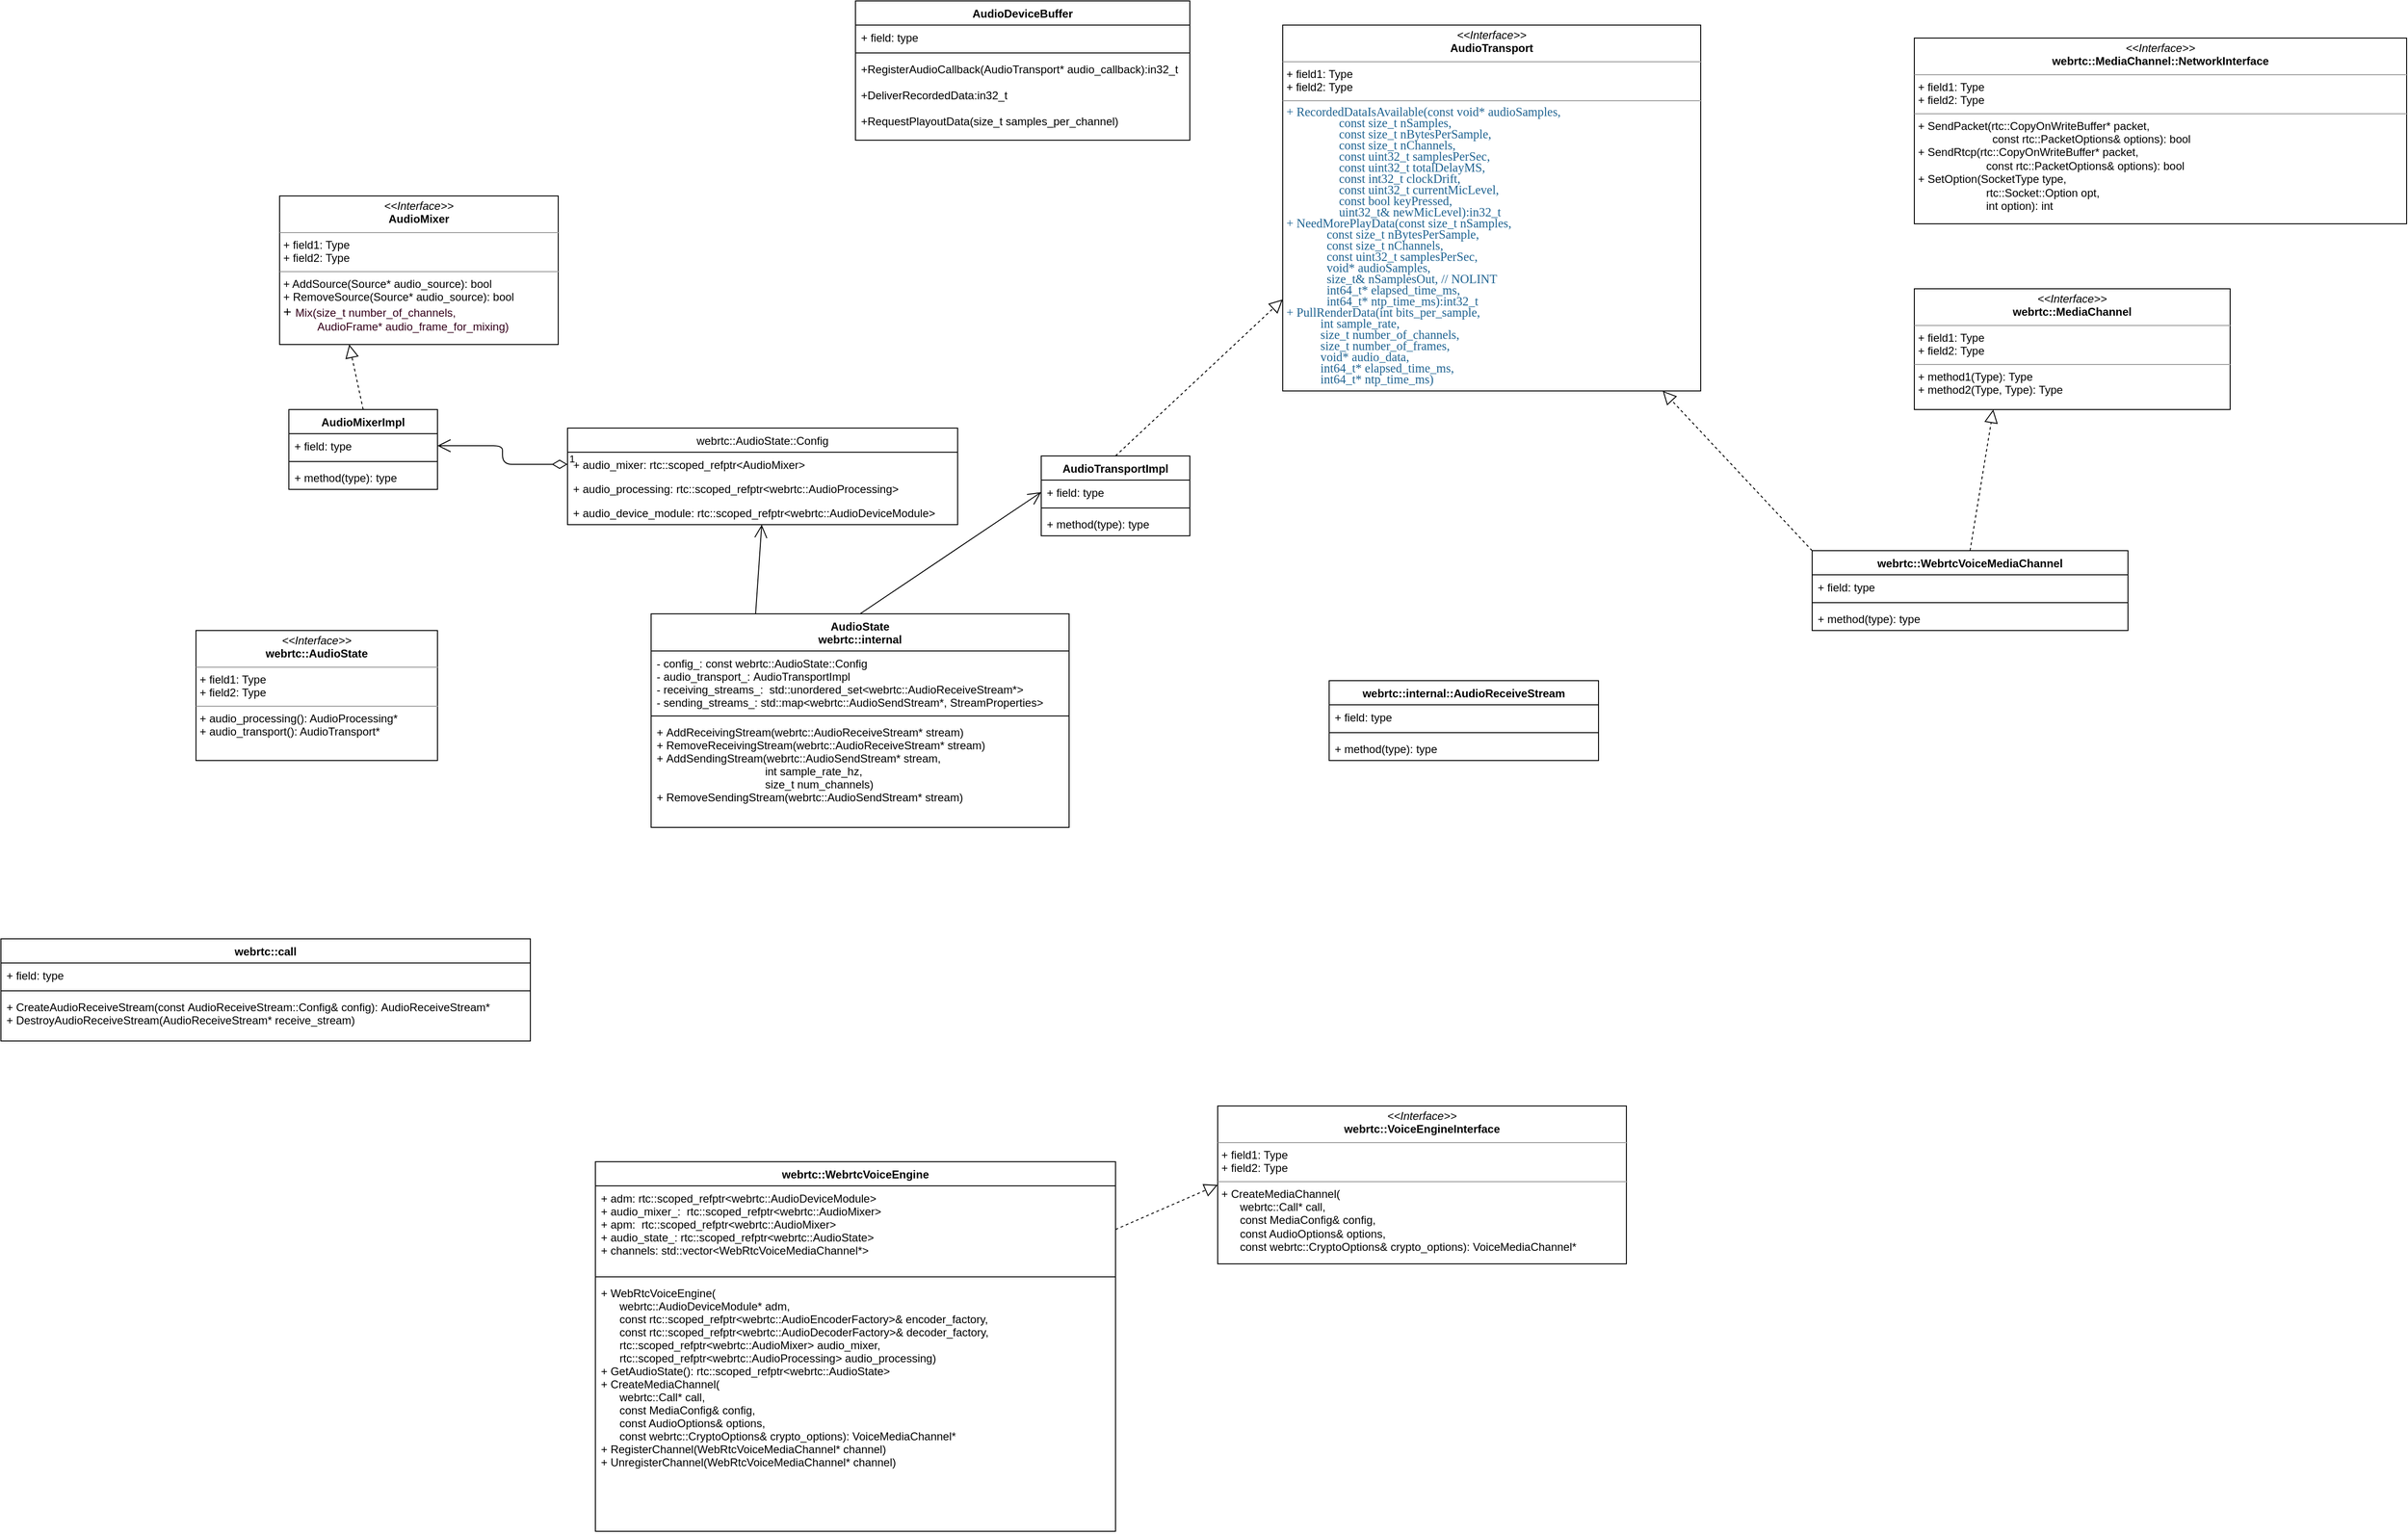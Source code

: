 <mxfile version="14.1.8" type="github">
  <diagram name="Page-1" id="929967ad-93f9-6ef4-fab6-5d389245f69c">
    <mxGraphModel dx="3426.5" dy="908" grid="1" gridSize="10" guides="1" tooltips="1" connect="1" arrows="1" fold="1" page="1" pageScale="1.5" pageWidth="1169" pageHeight="826" background="none" math="0" shadow="0">
      <root>
        <mxCell id="0" style=";html=1;" />
        <mxCell id="1" style=";html=1;" parent="0" />
        <mxCell id="MMuOSZYrTr1FR1vlzLBQ-1" value="AudioDeviceBuffer" style="swimlane;fontStyle=1;align=center;verticalAlign=top;childLayout=stackLayout;horizontal=1;startSize=26;horizontalStack=0;resizeParent=1;resizeParentMax=0;resizeLast=0;collapsible=1;marginBottom=0;" parent="1" vertex="1">
          <mxGeometry x="10" y="70" width="360" height="150" as="geometry" />
        </mxCell>
        <mxCell id="MMuOSZYrTr1FR1vlzLBQ-2" value="+ field: type" style="text;strokeColor=none;fillColor=none;align=left;verticalAlign=top;spacingLeft=4;spacingRight=4;overflow=hidden;rotatable=0;points=[[0,0.5],[1,0.5]];portConstraint=eastwest;" parent="MMuOSZYrTr1FR1vlzLBQ-1" vertex="1">
          <mxGeometry y="26" width="360" height="26" as="geometry" />
        </mxCell>
        <mxCell id="MMuOSZYrTr1FR1vlzLBQ-3" value="" style="line;strokeWidth=1;fillColor=none;align=left;verticalAlign=middle;spacingTop=-1;spacingLeft=3;spacingRight=3;rotatable=0;labelPosition=right;points=[];portConstraint=eastwest;" parent="MMuOSZYrTr1FR1vlzLBQ-1" vertex="1">
          <mxGeometry y="52" width="360" height="8" as="geometry" />
        </mxCell>
        <mxCell id="MMuOSZYrTr1FR1vlzLBQ-4" value="+RegisterAudioCallback(AudioTransport* audio_callback):in32_t&#xa;&#xa;+DeliverRecordedData:in32_t&#xa;&#xa;+RequestPlayoutData(size_t samples_per_channel)" style="text;strokeColor=none;fillColor=none;align=left;verticalAlign=top;spacingLeft=4;spacingRight=4;overflow=hidden;rotatable=0;points=[[0,0.5],[1,0.5]];portConstraint=eastwest;" parent="MMuOSZYrTr1FR1vlzLBQ-1" vertex="1">
          <mxGeometry y="60" width="360" height="90" as="geometry" />
        </mxCell>
        <mxCell id="MMuOSZYrTr1FR1vlzLBQ-5" value="&lt;p style=&quot;margin: 0px ; margin-top: 4px ; text-align: center&quot;&gt;&lt;i&gt;&amp;lt;&amp;lt;Interface&amp;gt;&amp;gt;&lt;/i&gt;&lt;br&gt;&lt;b&gt;AudioTransport&lt;/b&gt;&lt;/p&gt;&lt;hr size=&quot;1&quot;&gt;&lt;p style=&quot;margin: 0px ; margin-left: 4px&quot;&gt;+ field1: Type&lt;br&gt;+ field2: Type&lt;/p&gt;&lt;hr size=&quot;1&quot;&gt;&lt;p style=&quot;margin: 0px 4px ; line-height: 100%&quot;&gt;&lt;span style=&quot;font-family: &amp;#34;宋体&amp;#34; ; font-size: 10pt ; color: #1f6391&quot;&gt;+ RecordedDataIsAvailable(const void* audioSamples,&lt;/span&gt;&lt;/p&gt;&lt;p style=&quot;margin: 0px 4px ; line-height: 100%&quot;&gt;&lt;span style=&quot;font-family: &amp;#34;宋体&amp;#34; ; font-size: 10pt ; color: #1f6391&quot;&gt;&amp;nbsp; &amp;nbsp; &amp;nbsp; &amp;nbsp; &amp;nbsp; &amp;nbsp; &amp;nbsp; &amp;nbsp; &amp;nbsp;const size_t nSamples,&lt;/span&gt;&lt;/p&gt;&lt;p style=&quot;margin: 0px 4px ; line-height: 100%&quot;&gt;&lt;span style=&quot;font-family: &amp;#34;宋体&amp;#34; ; font-size: 10pt ; color: #1f6391&quot;&gt;&amp;nbsp; &amp;nbsp; &amp;nbsp; &amp;nbsp; &amp;nbsp; &amp;nbsp; &amp;nbsp; &amp;nbsp; &amp;nbsp;const size_t nBytesPerSample,&lt;/span&gt;&lt;/p&gt;&lt;p style=&quot;margin: 0px 4px ; line-height: 100%&quot;&gt;&lt;span style=&quot;font-family: &amp;#34;宋体&amp;#34; ; font-size: 10pt ; color: #1f6391&quot;&gt;&amp;nbsp; &amp;nbsp; &amp;nbsp; &amp;nbsp; &amp;nbsp; &amp;nbsp; &amp;nbsp; &amp;nbsp; &amp;nbsp;const size_t nChannels,&lt;/span&gt;&lt;/p&gt;&lt;p style=&quot;margin: 0px 4px ; line-height: 100%&quot;&gt;&lt;span style=&quot;font-family: &amp;#34;宋体&amp;#34; ; font-size: 10pt ; color: #1f6391&quot;&gt;&amp;nbsp; &amp;nbsp; &amp;nbsp; &amp;nbsp; &amp;nbsp; &amp;nbsp; &amp;nbsp; &amp;nbsp; &amp;nbsp;const uint32_t samplesPerSec,&lt;/span&gt;&lt;/p&gt;&lt;p style=&quot;margin: 0px 4px ; line-height: 100%&quot;&gt;&lt;span style=&quot;font-family: &amp;#34;宋体&amp;#34; ; font-size: 10pt ; color: #1f6391&quot;&gt;&amp;nbsp; &amp;nbsp; &amp;nbsp; &amp;nbsp; &amp;nbsp; &amp;nbsp; &amp;nbsp; &amp;nbsp; &amp;nbsp;const uint32_t totalDelayMS,&lt;/span&gt;&lt;/p&gt;&lt;p style=&quot;margin: 0px 4px ; line-height: 100%&quot;&gt;&lt;span style=&quot;font-family: &amp;#34;宋体&amp;#34; ; font-size: 10pt ; color: #1f6391&quot;&gt;&amp;nbsp; &amp;nbsp; &amp;nbsp; &amp;nbsp; &amp;nbsp; &amp;nbsp; &amp;nbsp; &amp;nbsp; &amp;nbsp;const int32_t clockDrift,&lt;/span&gt;&lt;/p&gt;&lt;p style=&quot;margin: 0px 4px ; line-height: 100%&quot;&gt;&lt;span style=&quot;font-family: &amp;#34;宋体&amp;#34; ; font-size: 10pt ; color: #1f6391&quot;&gt;&amp;nbsp; &amp;nbsp; &amp;nbsp; &amp;nbsp; &amp;nbsp; &amp;nbsp; &amp;nbsp; &amp;nbsp; &amp;nbsp;const uint32_t currentMicLevel,&lt;/span&gt;&lt;/p&gt;&lt;p style=&quot;margin: 0px 4px ; line-height: 100%&quot;&gt;&lt;span style=&quot;font-family: &amp;#34;宋体&amp;#34; ; font-size: 10pt ; color: #1f6391&quot;&gt;&amp;nbsp; &amp;nbsp; &amp;nbsp; &amp;nbsp; &amp;nbsp; &amp;nbsp; &amp;nbsp; &amp;nbsp; &amp;nbsp;const bool keyPressed,&lt;/span&gt;&lt;/p&gt;&lt;p style=&quot;margin: 0px 4px ; line-height: 100%&quot;&gt;&lt;span style=&quot;font-family: &amp;#34;宋体&amp;#34; ; font-size: 10pt ; color: #1f6391&quot;&gt;&amp;nbsp; &amp;nbsp; &amp;nbsp; &amp;nbsp; &amp;nbsp; &amp;nbsp; &amp;nbsp; &amp;nbsp; &amp;nbsp;uint32_t&amp;amp; newMicLevel):in32_t&lt;/span&gt;&lt;/p&gt;&lt;p style=&quot;margin: 0px 4px ; line-height: 100%&quot;&gt;&lt;span style=&quot;font-family: &amp;#34;宋体&amp;#34; ; font-size: 10pt ; color: #1f6391&quot;&gt;+ NeedMorePlayData(const size_t nSamples,&lt;/span&gt;&lt;/p&gt;&lt;p style=&quot;margin: 0px 4px ; line-height: 100%&quot;&gt;&lt;span style=&quot;font-family: &amp;#34;宋体&amp;#34; ; font-size: 10pt ; color: #1f6391&quot;&gt;&amp;nbsp; &amp;nbsp; &amp;nbsp; &amp;nbsp; &amp;nbsp; &amp;nbsp; &amp;nbsp;const size_t nBytesPerSample,&lt;/span&gt;&lt;/p&gt;&lt;p style=&quot;margin: 0px 4px ; line-height: 100%&quot;&gt;&lt;span style=&quot;font-family: &amp;#34;宋体&amp;#34; ; font-size: 10pt ; color: #1f6391&quot;&gt;&amp;nbsp; &amp;nbsp; &amp;nbsp; &amp;nbsp; &amp;nbsp; &amp;nbsp; &amp;nbsp;const size_t nChannels,&lt;/span&gt;&lt;/p&gt;&lt;p style=&quot;margin: 0px 4px ; line-height: 100%&quot;&gt;&lt;span style=&quot;font-family: &amp;#34;宋体&amp;#34; ; font-size: 10pt ; color: #1f6391&quot;&gt;&amp;nbsp; &amp;nbsp; &amp;nbsp; &amp;nbsp; &amp;nbsp; &amp;nbsp; &amp;nbsp;const uint32_t samplesPerSec,&lt;/span&gt;&lt;/p&gt;&lt;p style=&quot;margin: 0px 4px ; line-height: 100%&quot;&gt;&lt;span style=&quot;font-family: &amp;#34;宋体&amp;#34; ; font-size: 10pt ; color: #1f6391&quot;&gt;&amp;nbsp; &amp;nbsp; &amp;nbsp; &amp;nbsp; &amp;nbsp; &amp;nbsp; &amp;nbsp;void* audioSamples,&lt;/span&gt;&lt;/p&gt;&lt;p style=&quot;margin: 0px 4px ; line-height: 100%&quot;&gt;&lt;span style=&quot;font-family: &amp;#34;宋体&amp;#34; ; font-size: 10pt ; color: #1f6391&quot;&gt;&amp;nbsp; &amp;nbsp; &amp;nbsp; &amp;nbsp; &amp;nbsp; &amp;nbsp; &amp;nbsp;size_t&amp;amp; nSamplesOut,  // NOLINT&lt;/span&gt;&lt;/p&gt;&lt;p style=&quot;margin: 0px 4px ; line-height: 100%&quot;&gt;&lt;span style=&quot;font-family: &amp;#34;宋体&amp;#34; ; font-size: 10pt ; color: #1f6391&quot;&gt;&amp;nbsp; &amp;nbsp; &amp;nbsp; &amp;nbsp; &amp;nbsp; &amp;nbsp; &amp;nbsp;int64_t* elapsed_time_ms,&lt;/span&gt;&lt;/p&gt;&lt;p style=&quot;margin: 0px 4px ; line-height: 100%&quot;&gt;&lt;span style=&quot;font-family: &amp;#34;宋体&amp;#34; ; font-size: 10pt ; color: #1f6391&quot;&gt;&amp;nbsp; &amp;nbsp; &amp;nbsp; &amp;nbsp; &amp;nbsp; &amp;nbsp; &amp;nbsp;int64_t* ntp_time_ms):int32_t&lt;/span&gt;&lt;/p&gt;&lt;p style=&quot;margin: 0px 4px ; line-height: 100%&quot;&gt;&lt;span style=&quot;font-family: &amp;#34;宋体&amp;#34; ; font-size: 10pt ; color: #1f6391&quot;&gt;+ PullRenderData(int bits_per_sample,&lt;/span&gt;&lt;/p&gt;&lt;p style=&quot;margin: 0px 4px ; line-height: 100%&quot;&gt;&lt;span style=&quot;font-family: &amp;#34;宋体&amp;#34; ; font-size: 10pt ; color: #1f6391&quot;&gt;&amp;nbsp; &amp;nbsp; &amp;nbsp; &amp;nbsp; &amp;nbsp; &amp;nbsp;int sample_rate,&lt;/span&gt;&lt;/p&gt;&lt;p style=&quot;margin: 0px 4px ; line-height: 100%&quot;&gt;&lt;span style=&quot;font-family: &amp;#34;宋体&amp;#34; ; font-size: 10pt ; color: #1f6391&quot;&gt;&amp;nbsp; &amp;nbsp; &amp;nbsp; &amp;nbsp; &amp;nbsp; &amp;nbsp;size_t number_of_channels,&lt;/span&gt;&lt;/p&gt;&lt;p style=&quot;margin: 0px 4px ; line-height: 100%&quot;&gt;&lt;span style=&quot;font-family: &amp;#34;宋体&amp;#34; ; font-size: 10pt ; color: #1f6391&quot;&gt;&amp;nbsp; &amp;nbsp; &amp;nbsp; &amp;nbsp; &amp;nbsp; &amp;nbsp;size_t number_of_frames,&lt;/span&gt;&lt;/p&gt;&lt;p style=&quot;margin: 0px 4px ; line-height: 100%&quot;&gt;&lt;span style=&quot;font-family: &amp;#34;宋体&amp;#34; ; font-size: 10pt ; color: #1f6391&quot;&gt;&amp;nbsp; &amp;nbsp; &amp;nbsp; &amp;nbsp; &amp;nbsp; &amp;nbsp;void* audio_data,&lt;/span&gt;&lt;/p&gt;&lt;p style=&quot;margin: 0px 4px ; line-height: 100%&quot;&gt;&lt;span style=&quot;font-family: &amp;#34;宋体&amp;#34; ; font-size: 10pt ; color: #1f6391&quot;&gt;&amp;nbsp; &amp;nbsp; &amp;nbsp; &amp;nbsp; &amp;nbsp; &amp;nbsp;int64_t* elapsed_time_ms,&lt;/span&gt;&lt;/p&gt;&lt;p style=&quot;margin: 0px 4px ; line-height: 100%&quot;&gt;&lt;span style=&quot;font-family: &amp;#34;宋体&amp;#34; ; font-size: 10pt ; color: #1f6391&quot;&gt;&amp;nbsp; &amp;nbsp; &amp;nbsp; &amp;nbsp; &amp;nbsp; &amp;nbsp;int64_t* ntp_time_ms)&lt;/span&gt;&lt;/p&gt;" style="verticalAlign=top;align=left;overflow=fill;fontSize=12;fontFamily=Helvetica;html=1;" parent="1" vertex="1">
          <mxGeometry x="470" y="96" width="450" height="394" as="geometry" />
        </mxCell>
        <mxCell id="MMuOSZYrTr1FR1vlzLBQ-6" value="AudioTransportImpl" style="swimlane;fontStyle=1;align=center;verticalAlign=top;childLayout=stackLayout;horizontal=1;startSize=26;horizontalStack=0;resizeParent=1;resizeParentMax=0;resizeLast=0;collapsible=1;marginBottom=0;" parent="1" vertex="1">
          <mxGeometry x="210" y="560" width="160" height="86" as="geometry" />
        </mxCell>
        <mxCell id="MMuOSZYrTr1FR1vlzLBQ-7" value="+ field: type" style="text;strokeColor=none;fillColor=none;align=left;verticalAlign=top;spacingLeft=4;spacingRight=4;overflow=hidden;rotatable=0;points=[[0,0.5],[1,0.5]];portConstraint=eastwest;" parent="MMuOSZYrTr1FR1vlzLBQ-6" vertex="1">
          <mxGeometry y="26" width="160" height="26" as="geometry" />
        </mxCell>
        <mxCell id="MMuOSZYrTr1FR1vlzLBQ-8" value="" style="line;strokeWidth=1;fillColor=none;align=left;verticalAlign=middle;spacingTop=-1;spacingLeft=3;spacingRight=3;rotatable=0;labelPosition=right;points=[];portConstraint=eastwest;" parent="MMuOSZYrTr1FR1vlzLBQ-6" vertex="1">
          <mxGeometry y="52" width="160" height="8" as="geometry" />
        </mxCell>
        <mxCell id="MMuOSZYrTr1FR1vlzLBQ-9" value="+ method(type): type" style="text;strokeColor=none;fillColor=none;align=left;verticalAlign=top;spacingLeft=4;spacingRight=4;overflow=hidden;rotatable=0;points=[[0,0.5],[1,0.5]];portConstraint=eastwest;" parent="MMuOSZYrTr1FR1vlzLBQ-6" vertex="1">
          <mxGeometry y="60" width="160" height="26" as="geometry" />
        </mxCell>
        <mxCell id="MMuOSZYrTr1FR1vlzLBQ-10" value="" style="endArrow=block;dashed=1;endFill=0;endSize=12;html=1;entryX=0;entryY=0.75;entryDx=0;entryDy=0;exitX=0.5;exitY=0;exitDx=0;exitDy=0;" parent="1" source="MMuOSZYrTr1FR1vlzLBQ-6" target="MMuOSZYrTr1FR1vlzLBQ-5" edge="1">
          <mxGeometry width="160" relative="1" as="geometry">
            <mxPoint x="380" y="570" as="sourcePoint" />
            <mxPoint x="540" y="570" as="targetPoint" />
          </mxGeometry>
        </mxCell>
        <mxCell id="MMuOSZYrTr1FR1vlzLBQ-11" value="&lt;p style=&quot;margin: 0px ; margin-top: 4px ; text-align: center&quot;&gt;&lt;i&gt;&amp;lt;&amp;lt;Interface&amp;gt;&amp;gt;&lt;/i&gt;&lt;br&gt;&lt;b&gt;AudioMixer&lt;/b&gt;&lt;/p&gt;&lt;hr size=&quot;1&quot;&gt;&lt;p style=&quot;margin: 0px ; margin-left: 4px&quot;&gt;+ field1: Type&lt;br&gt;+ field2: Type&lt;/p&gt;&lt;hr size=&quot;1&quot;&gt;&lt;p style=&quot;margin: 0px ; margin-left: 4px&quot;&gt;+ AddSource(Source* audio_source): bool&lt;br&gt;+ RemoveSource(Source* audio_source): bool&lt;/p&gt;&lt;p style=&quot;margin: 0px 0px 0px 4px&quot;&gt;&lt;span style=&quot;font-size: 15px&quot;&gt;+&amp;nbsp;&lt;/span&gt;&lt;span&gt;&lt;font color=&quot;#33001a&quot; style=&quot;font-size: 12px&quot;&gt;Mix(size_t number_of_channels,&lt;/font&gt;&lt;/span&gt;&lt;/p&gt;&lt;p style=&quot;margin: 0px 0px 0px 4px&quot;&gt;&lt;font color=&quot;#33001a&quot; style=&quot;font-size: 12px&quot;&gt;&amp;nbsp; &amp;nbsp; &amp;nbsp; &amp;nbsp; &amp;nbsp; &amp;nbsp;AudioFrame* audio_frame_for_mixing)&lt;/font&gt;&lt;/p&gt;" style="verticalAlign=top;align=left;overflow=fill;fontSize=12;fontFamily=Helvetica;html=1;" parent="1" vertex="1">
          <mxGeometry x="-610" y="280" width="300" height="160" as="geometry" />
        </mxCell>
        <mxCell id="MMuOSZYrTr1FR1vlzLBQ-12" value="AudioMixerImpl" style="swimlane;fontStyle=1;align=center;verticalAlign=top;childLayout=stackLayout;horizontal=1;startSize=26;horizontalStack=0;resizeParent=1;resizeParentMax=0;resizeLast=0;collapsible=1;marginBottom=0;" parent="1" vertex="1">
          <mxGeometry x="-600" y="510" width="160" height="86" as="geometry" />
        </mxCell>
        <mxCell id="MMuOSZYrTr1FR1vlzLBQ-13" value="+ field: type" style="text;strokeColor=none;fillColor=none;align=left;verticalAlign=top;spacingLeft=4;spacingRight=4;overflow=hidden;rotatable=0;points=[[0,0.5],[1,0.5]];portConstraint=eastwest;" parent="MMuOSZYrTr1FR1vlzLBQ-12" vertex="1">
          <mxGeometry y="26" width="160" height="26" as="geometry" />
        </mxCell>
        <mxCell id="MMuOSZYrTr1FR1vlzLBQ-14" value="" style="line;strokeWidth=1;fillColor=none;align=left;verticalAlign=middle;spacingTop=-1;spacingLeft=3;spacingRight=3;rotatable=0;labelPosition=right;points=[];portConstraint=eastwest;" parent="MMuOSZYrTr1FR1vlzLBQ-12" vertex="1">
          <mxGeometry y="52" width="160" height="8" as="geometry" />
        </mxCell>
        <mxCell id="MMuOSZYrTr1FR1vlzLBQ-15" value="+ method(type): type" style="text;strokeColor=none;fillColor=none;align=left;verticalAlign=top;spacingLeft=4;spacingRight=4;overflow=hidden;rotatable=0;points=[[0,0.5],[1,0.5]];portConstraint=eastwest;" parent="MMuOSZYrTr1FR1vlzLBQ-12" vertex="1">
          <mxGeometry y="60" width="160" height="26" as="geometry" />
        </mxCell>
        <mxCell id="MMuOSZYrTr1FR1vlzLBQ-16" value="" style="endArrow=block;dashed=1;endFill=0;endSize=12;html=1;exitX=0.5;exitY=0;exitDx=0;exitDy=0;entryX=0.25;entryY=1;entryDx=0;entryDy=0;" parent="1" source="MMuOSZYrTr1FR1vlzLBQ-12" target="MMuOSZYrTr1FR1vlzLBQ-11" edge="1">
          <mxGeometry width="160" relative="1" as="geometry">
            <mxPoint x="-580" y="500" as="sourcePoint" />
            <mxPoint x="-420" y="500" as="targetPoint" />
          </mxGeometry>
        </mxCell>
        <mxCell id="MMuOSZYrTr1FR1vlzLBQ-17" value="AudioState&#xa;webrtc::internal" style="swimlane;fontStyle=1;align=center;verticalAlign=top;childLayout=stackLayout;horizontal=1;startSize=40;horizontalStack=0;resizeParent=1;resizeParentMax=0;resizeLast=0;collapsible=1;marginBottom=0;" parent="1" vertex="1">
          <mxGeometry x="-210" y="730" width="450" height="230" as="geometry" />
        </mxCell>
        <mxCell id="MMuOSZYrTr1FR1vlzLBQ-18" value="- config_: const webrtc::AudioState::Config&#xa;- audio_transport_: AudioTransportImpl&#xa;- receiving_streams_:  std::unordered_set&lt;webrtc::AudioReceiveStream*&gt;&#xa;- sending_streams_: std::map&lt;webrtc::AudioSendStream*, StreamProperties&gt;" style="text;strokeColor=none;fillColor=none;align=left;verticalAlign=top;spacingLeft=4;spacingRight=4;overflow=hidden;rotatable=0;points=[[0,0.5],[1,0.5]];portConstraint=eastwest;" parent="MMuOSZYrTr1FR1vlzLBQ-17" vertex="1">
          <mxGeometry y="40" width="450" height="66" as="geometry" />
        </mxCell>
        <mxCell id="MMuOSZYrTr1FR1vlzLBQ-19" value="" style="line;strokeWidth=1;fillColor=none;align=left;verticalAlign=middle;spacingTop=-1;spacingLeft=3;spacingRight=3;rotatable=0;labelPosition=right;points=[];portConstraint=eastwest;" parent="MMuOSZYrTr1FR1vlzLBQ-17" vertex="1">
          <mxGeometry y="106" width="450" height="8" as="geometry" />
        </mxCell>
        <mxCell id="MMuOSZYrTr1FR1vlzLBQ-20" value="+ AddReceivingStream(webrtc::AudioReceiveStream* stream)&#xa;+ RemoveReceivingStream(webrtc::AudioReceiveStream* stream)&#xa;+ AddSendingStream(webrtc::AudioSendStream* stream,&#xa;                                   int sample_rate_hz,&#xa;                                   size_t num_channels)&#xa;+ RemoveSendingStream(webrtc::AudioSendStream* stream)&#xa;" style="text;strokeColor=none;fillColor=none;align=left;verticalAlign=top;spacingLeft=4;spacingRight=4;overflow=hidden;rotatable=0;points=[[0,0.5],[1,0.5]];portConstraint=eastwest;" parent="MMuOSZYrTr1FR1vlzLBQ-17" vertex="1">
          <mxGeometry y="114" width="450" height="116" as="geometry" />
        </mxCell>
        <mxCell id="MMuOSZYrTr1FR1vlzLBQ-24" value="" style="endArrow=open;endFill=1;endSize=12;html=1;entryX=0;entryY=0.5;entryDx=0;entryDy=0;exitX=0.5;exitY=0;exitDx=0;exitDy=0;" parent="1" source="MMuOSZYrTr1FR1vlzLBQ-17" target="MMuOSZYrTr1FR1vlzLBQ-7" edge="1">
          <mxGeometry width="160" relative="1" as="geometry">
            <mxPoint x="20" y="700" as="sourcePoint" />
            <mxPoint x="180" y="700" as="targetPoint" />
          </mxGeometry>
        </mxCell>
        <mxCell id="MMuOSZYrTr1FR1vlzLBQ-25" value="webrtc::AudioState::Config" style="swimlane;fontStyle=0;childLayout=stackLayout;horizontal=1;startSize=26;fillColor=none;horizontalStack=0;resizeParent=1;resizeParentMax=0;resizeLast=0;collapsible=1;marginBottom=0;" parent="1" vertex="1">
          <mxGeometry x="-300" y="530" width="420" height="104" as="geometry" />
        </mxCell>
        <mxCell id="MMuOSZYrTr1FR1vlzLBQ-26" value="+ audio_mixer: rtc::scoped_refptr&lt;AudioMixer&gt;" style="text;strokeColor=none;fillColor=none;align=left;verticalAlign=top;spacingLeft=4;spacingRight=4;overflow=hidden;rotatable=0;points=[[0,0.5],[1,0.5]];portConstraint=eastwest;" parent="MMuOSZYrTr1FR1vlzLBQ-25" vertex="1">
          <mxGeometry y="26" width="420" height="26" as="geometry" />
        </mxCell>
        <mxCell id="MMuOSZYrTr1FR1vlzLBQ-27" value="+ audio_processing: rtc::scoped_refptr&lt;webrtc::AudioProcessing&gt;" style="text;strokeColor=none;fillColor=none;align=left;verticalAlign=top;spacingLeft=4;spacingRight=4;overflow=hidden;rotatable=0;points=[[0,0.5],[1,0.5]];portConstraint=eastwest;" parent="MMuOSZYrTr1FR1vlzLBQ-25" vertex="1">
          <mxGeometry y="52" width="420" height="26" as="geometry" />
        </mxCell>
        <mxCell id="MMuOSZYrTr1FR1vlzLBQ-28" value="+ audio_device_module: rtc::scoped_refptr&lt;webrtc::AudioDeviceModule&gt;" style="text;strokeColor=none;fillColor=none;align=left;verticalAlign=top;spacingLeft=4;spacingRight=4;overflow=hidden;rotatable=0;points=[[0,0.5],[1,0.5]];portConstraint=eastwest;" parent="MMuOSZYrTr1FR1vlzLBQ-25" vertex="1">
          <mxGeometry y="78" width="420" height="26" as="geometry" />
        </mxCell>
        <mxCell id="MMuOSZYrTr1FR1vlzLBQ-29" value="" style="endArrow=open;endFill=1;endSize=12;html=1;exitX=0.25;exitY=0;exitDx=0;exitDy=0;" parent="1" source="MMuOSZYrTr1FR1vlzLBQ-17" target="MMuOSZYrTr1FR1vlzLBQ-28" edge="1">
          <mxGeometry width="160" relative="1" as="geometry">
            <mxPoint x="-390" y="710" as="sourcePoint" />
            <mxPoint x="-230" y="710" as="targetPoint" />
          </mxGeometry>
        </mxCell>
        <mxCell id="MMuOSZYrTr1FR1vlzLBQ-30" value="1" style="endArrow=open;html=1;endSize=12;startArrow=diamondThin;startSize=14;startFill=0;edgeStyle=orthogonalEdgeStyle;align=left;verticalAlign=bottom;entryX=1;entryY=0.5;entryDx=0;entryDy=0;exitX=0;exitY=0.5;exitDx=0;exitDy=0;" parent="1" source="MMuOSZYrTr1FR1vlzLBQ-26" target="MMuOSZYrTr1FR1vlzLBQ-13" edge="1">
          <mxGeometry x="-1" y="3" relative="1" as="geometry">
            <mxPoint x="-680" y="660" as="sourcePoint" />
            <mxPoint x="-520" y="660" as="targetPoint" />
          </mxGeometry>
        </mxCell>
        <mxCell id="MMuOSZYrTr1FR1vlzLBQ-31" value="webrtc::internal::AudioReceiveStream" style="swimlane;fontStyle=1;align=center;verticalAlign=top;childLayout=stackLayout;horizontal=1;startSize=26;horizontalStack=0;resizeParent=1;resizeParentMax=0;resizeLast=0;collapsible=1;marginBottom=0;" parent="1" vertex="1">
          <mxGeometry x="520" y="802" width="290" height="86" as="geometry" />
        </mxCell>
        <mxCell id="MMuOSZYrTr1FR1vlzLBQ-32" value="+ field: type" style="text;strokeColor=none;fillColor=none;align=left;verticalAlign=top;spacingLeft=4;spacingRight=4;overflow=hidden;rotatable=0;points=[[0,0.5],[1,0.5]];portConstraint=eastwest;" parent="MMuOSZYrTr1FR1vlzLBQ-31" vertex="1">
          <mxGeometry y="26" width="290" height="26" as="geometry" />
        </mxCell>
        <mxCell id="MMuOSZYrTr1FR1vlzLBQ-33" value="" style="line;strokeWidth=1;fillColor=none;align=left;verticalAlign=middle;spacingTop=-1;spacingLeft=3;spacingRight=3;rotatable=0;labelPosition=right;points=[];portConstraint=eastwest;" parent="MMuOSZYrTr1FR1vlzLBQ-31" vertex="1">
          <mxGeometry y="52" width="290" height="8" as="geometry" />
        </mxCell>
        <mxCell id="MMuOSZYrTr1FR1vlzLBQ-34" value="+ method(type): type" style="text;strokeColor=none;fillColor=none;align=left;verticalAlign=top;spacingLeft=4;spacingRight=4;overflow=hidden;rotatable=0;points=[[0,0.5],[1,0.5]];portConstraint=eastwest;" parent="MMuOSZYrTr1FR1vlzLBQ-31" vertex="1">
          <mxGeometry y="60" width="290" height="26" as="geometry" />
        </mxCell>
        <mxCell id="9ETkabDTrOV-CdOB_ELY-2" value="&lt;p style=&quot;margin: 0px ; margin-top: 4px ; text-align: center&quot;&gt;&lt;i&gt;&amp;lt;&amp;lt;Interface&amp;gt;&amp;gt;&lt;/i&gt;&lt;br&gt;&lt;b&gt;webrtc::AudioState&lt;/b&gt;&lt;/p&gt;&lt;hr size=&quot;1&quot;&gt;&lt;p style=&quot;margin: 0px ; margin-left: 4px&quot;&gt;+ field1: Type&lt;br&gt;+ field2: Type&lt;/p&gt;&lt;hr size=&quot;1&quot;&gt;&lt;p style=&quot;margin: 0px ; margin-left: 4px&quot;&gt;+ audio_processing(): AudioProcessing*&lt;br&gt;+ audio_transport(): AudioTransport*&lt;/p&gt;" style="verticalAlign=top;align=left;overflow=fill;fontSize=12;fontFamily=Helvetica;html=1;" vertex="1" parent="1">
          <mxGeometry x="-700" y="748" width="260" height="140" as="geometry" />
        </mxCell>
        <mxCell id="9ETkabDTrOV-CdOB_ELY-3" value="webrtc::call" style="swimlane;fontStyle=1;align=center;verticalAlign=top;childLayout=stackLayout;horizontal=1;startSize=26;horizontalStack=0;resizeParent=1;resizeParentMax=0;resizeLast=0;collapsible=1;marginBottom=0;" vertex="1" parent="1">
          <mxGeometry x="-910" y="1080" width="570" height="110" as="geometry" />
        </mxCell>
        <mxCell id="9ETkabDTrOV-CdOB_ELY-4" value="+ field: type" style="text;strokeColor=none;fillColor=none;align=left;verticalAlign=top;spacingLeft=4;spacingRight=4;overflow=hidden;rotatable=0;points=[[0,0.5],[1,0.5]];portConstraint=eastwest;" vertex="1" parent="9ETkabDTrOV-CdOB_ELY-3">
          <mxGeometry y="26" width="570" height="26" as="geometry" />
        </mxCell>
        <mxCell id="9ETkabDTrOV-CdOB_ELY-5" value="" style="line;strokeWidth=1;fillColor=none;align=left;verticalAlign=middle;spacingTop=-1;spacingLeft=3;spacingRight=3;rotatable=0;labelPosition=right;points=[];portConstraint=eastwest;" vertex="1" parent="9ETkabDTrOV-CdOB_ELY-3">
          <mxGeometry y="52" width="570" height="8" as="geometry" />
        </mxCell>
        <mxCell id="9ETkabDTrOV-CdOB_ELY-6" value="+ CreateAudioReceiveStream(const AudioReceiveStream::Config&amp; config): AudioReceiveStream*&#xa;+ DestroyAudioReceiveStream(AudioReceiveStream* receive_stream)" style="text;strokeColor=none;fillColor=none;align=left;verticalAlign=top;spacingLeft=4;spacingRight=4;overflow=hidden;rotatable=0;points=[[0,0.5],[1,0.5]];portConstraint=eastwest;" vertex="1" parent="9ETkabDTrOV-CdOB_ELY-3">
          <mxGeometry y="60" width="570" height="50" as="geometry" />
        </mxCell>
        <mxCell id="9ETkabDTrOV-CdOB_ELY-7" value="&lt;p style=&quot;margin: 0px ; margin-top: 4px ; text-align: center&quot;&gt;&lt;i&gt;&amp;lt;&amp;lt;Interface&amp;gt;&amp;gt;&lt;/i&gt;&lt;br&gt;&lt;b&gt;webrtc::VoiceEngineInterface&lt;/b&gt;&lt;/p&gt;&lt;hr size=&quot;1&quot;&gt;&lt;p style=&quot;margin: 0px ; margin-left: 4px&quot;&gt;+ field1: Type&lt;br&gt;+ field2: Type&lt;/p&gt;&lt;hr size=&quot;1&quot;&gt;&lt;p style=&quot;margin: 0px ; margin-left: 4px&quot;&gt;+&amp;nbsp;&lt;span&gt;CreateMediaChannel(&lt;/span&gt;&lt;/p&gt;&lt;p style=&quot;margin: 0px ; margin-left: 4px&quot;&gt;&amp;nbsp; &amp;nbsp; &amp;nbsp; webrtc::Call* call,&lt;/p&gt;&lt;p style=&quot;margin: 0px ; margin-left: 4px&quot;&gt;&amp;nbsp; &amp;nbsp; &amp;nbsp; const MediaConfig&amp;amp; config,&lt;/p&gt;&lt;p style=&quot;margin: 0px ; margin-left: 4px&quot;&gt;&amp;nbsp; &amp;nbsp; &amp;nbsp; const AudioOptions&amp;amp; options,&lt;/p&gt;&lt;p style=&quot;margin: 0px ; margin-left: 4px&quot;&gt;&amp;nbsp; &amp;nbsp; &amp;nbsp; const webrtc::CryptoOptions&amp;amp; crypto_options): VoiceMediaChannel*&lt;/p&gt;&lt;p style=&quot;margin: 0px ; margin-left: 4px&quot;&gt;&lt;br&gt;&lt;/p&gt;" style="verticalAlign=top;align=left;overflow=fill;fontSize=12;fontFamily=Helvetica;html=1;" vertex="1" parent="1">
          <mxGeometry x="400" y="1260" width="440" height="170" as="geometry" />
        </mxCell>
        <mxCell id="9ETkabDTrOV-CdOB_ELY-9" value="webrtc::WebrtcVoiceEngine" style="swimlane;fontStyle=1;align=center;verticalAlign=top;childLayout=stackLayout;horizontal=1;startSize=26;horizontalStack=0;resizeParent=1;resizeParentMax=0;resizeLast=0;collapsible=1;marginBottom=0;" vertex="1" parent="1">
          <mxGeometry x="-270" y="1320" width="560" height="398" as="geometry" />
        </mxCell>
        <mxCell id="9ETkabDTrOV-CdOB_ELY-10" value="+ adm: rtc::scoped_refptr&lt;webrtc::AudioDeviceModule&gt;&#xa;+ audio_mixer_:  rtc::scoped_refptr&lt;webrtc::AudioMixer&gt;&#xa;+ apm:  rtc::scoped_refptr&lt;webrtc::AudioMixer&gt;&#xa;+ audio_state_: rtc::scoped_refptr&lt;webrtc::AudioState&gt;&#xa;+ channels: std::vector&lt;WebRtcVoiceMediaChannel*&gt;&#xa;" style="text;strokeColor=none;fillColor=none;align=left;verticalAlign=top;spacingLeft=4;spacingRight=4;overflow=hidden;rotatable=0;points=[[0,0.5],[1,0.5]];portConstraint=eastwest;" vertex="1" parent="9ETkabDTrOV-CdOB_ELY-9">
          <mxGeometry y="26" width="560" height="94" as="geometry" />
        </mxCell>
        <mxCell id="9ETkabDTrOV-CdOB_ELY-11" value="" style="line;strokeWidth=1;fillColor=none;align=left;verticalAlign=middle;spacingTop=-1;spacingLeft=3;spacingRight=3;rotatable=0;labelPosition=right;points=[];portConstraint=eastwest;" vertex="1" parent="9ETkabDTrOV-CdOB_ELY-9">
          <mxGeometry y="120" width="560" height="8" as="geometry" />
        </mxCell>
        <mxCell id="9ETkabDTrOV-CdOB_ELY-12" value="+ WebRtcVoiceEngine(&#xa;      webrtc::AudioDeviceModule* adm,&#xa;      const rtc::scoped_refptr&lt;webrtc::AudioEncoderFactory&gt;&amp; encoder_factory,&#xa;      const rtc::scoped_refptr&lt;webrtc::AudioDecoderFactory&gt;&amp; decoder_factory,&#xa;      rtc::scoped_refptr&lt;webrtc::AudioMixer&gt; audio_mixer,&#xa;      rtc::scoped_refptr&lt;webrtc::AudioProcessing&gt; audio_processing)&#xa;+ GetAudioState(): rtc::scoped_refptr&lt;webrtc::AudioState&gt;&#xa;+ CreateMediaChannel(&#xa;      webrtc::Call* call,&#xa;      const MediaConfig&amp; config,&#xa;      const AudioOptions&amp; options,&#xa;      const webrtc::CryptoOptions&amp; crypto_options): VoiceMediaChannel*&#xa;+ RegisterChannel(WebRtcVoiceMediaChannel* channel)&#xa;+ UnregisterChannel(WebRtcVoiceMediaChannel* channel)" style="text;strokeColor=none;fillColor=none;align=left;verticalAlign=top;spacingLeft=4;spacingRight=4;overflow=hidden;rotatable=0;points=[[0,0.5],[1,0.5]];portConstraint=eastwest;" vertex="1" parent="9ETkabDTrOV-CdOB_ELY-9">
          <mxGeometry y="128" width="560" height="270" as="geometry" />
        </mxCell>
        <mxCell id="9ETkabDTrOV-CdOB_ELY-13" value="" style="endArrow=block;dashed=1;endFill=0;endSize=12;html=1;entryX=0;entryY=0.5;entryDx=0;entryDy=0;exitX=1;exitY=0.5;exitDx=0;exitDy=0;" edge="1" parent="1" source="9ETkabDTrOV-CdOB_ELY-10" target="9ETkabDTrOV-CdOB_ELY-7">
          <mxGeometry width="160" relative="1" as="geometry">
            <mxPoint x="330" y="1540" as="sourcePoint" />
            <mxPoint x="490" y="1540" as="targetPoint" />
          </mxGeometry>
        </mxCell>
        <mxCell id="9ETkabDTrOV-CdOB_ELY-14" value="&lt;p style=&quot;margin: 0px ; margin-top: 4px ; text-align: center&quot;&gt;&lt;i&gt;&amp;lt;&amp;lt;Interface&amp;gt;&amp;gt;&lt;/i&gt;&lt;br&gt;&lt;b&gt;webrtc::MediaChannel::NetworkInterface&lt;/b&gt;&lt;/p&gt;&lt;hr size=&quot;1&quot;&gt;&lt;p style=&quot;margin: 0px ; margin-left: 4px&quot;&gt;+ field1: Type&lt;br&gt;+ field2: Type&lt;/p&gt;&lt;hr size=&quot;1&quot;&gt;&lt;p style=&quot;margin: 0px ; margin-left: 4px&quot;&gt;+ SendPacket(rtc::CopyOnWriteBuffer* packet,&lt;/p&gt;&lt;p style=&quot;margin: 0px ; margin-left: 4px&quot;&gt;&amp;nbsp; &amp;nbsp; &amp;nbsp; &amp;nbsp; &amp;nbsp; &amp;nbsp; &amp;nbsp; &amp;nbsp; &amp;nbsp; &amp;nbsp; &amp;nbsp; &amp;nbsp; const rtc::PacketOptions&amp;amp; options): bool&lt;/p&gt;&lt;p style=&quot;margin: 0px ; margin-left: 4px&quot;&gt;+ SendRtcp(rtc::CopyOnWriteBuffer* packet,&lt;/p&gt;&lt;p style=&quot;margin: 0px ; margin-left: 4px&quot;&gt;&amp;nbsp; &amp;nbsp; &amp;nbsp; &amp;nbsp; &amp;nbsp; &amp;nbsp; &amp;nbsp; &amp;nbsp; &amp;nbsp; &amp;nbsp; &amp;nbsp; const rtc::PacketOptions&amp;amp; options): bool&lt;/p&gt;&lt;p style=&quot;margin: 0px ; margin-left: 4px&quot;&gt;+ SetOption(SocketType type,&lt;/p&gt;&lt;p style=&quot;margin: 0px ; margin-left: 4px&quot;&gt;&amp;nbsp; &amp;nbsp; &amp;nbsp; &amp;nbsp; &amp;nbsp; &amp;nbsp; &amp;nbsp; &amp;nbsp; &amp;nbsp; &amp;nbsp; &amp;nbsp; rtc::Socket::Option opt,&lt;/p&gt;&lt;p style=&quot;margin: 0px ; margin-left: 4px&quot;&gt;&amp;nbsp; &amp;nbsp; &amp;nbsp; &amp;nbsp; &amp;nbsp; &amp;nbsp; &amp;nbsp; &amp;nbsp; &amp;nbsp; &amp;nbsp; &amp;nbsp; int option): int&lt;/p&gt;" style="verticalAlign=top;align=left;overflow=fill;fontSize=12;fontFamily=Helvetica;html=1;" vertex="1" parent="1">
          <mxGeometry x="1150" y="110" width="530" height="200" as="geometry" />
        </mxCell>
        <mxCell id="9ETkabDTrOV-CdOB_ELY-16" value="&lt;p style=&quot;margin: 0px ; margin-top: 4px ; text-align: center&quot;&gt;&lt;i&gt;&amp;lt;&amp;lt;Interface&amp;gt;&amp;gt;&lt;/i&gt;&lt;br&gt;&lt;b&gt;webrtc::MediaChannel&lt;/b&gt;&lt;/p&gt;&lt;hr size=&quot;1&quot;&gt;&lt;p style=&quot;margin: 0px ; margin-left: 4px&quot;&gt;+ field1: Type&lt;br&gt;+ field2: Type&lt;/p&gt;&lt;hr size=&quot;1&quot;&gt;&lt;p style=&quot;margin: 0px ; margin-left: 4px&quot;&gt;+ method1(Type): Type&lt;br&gt;+ method2(Type, Type): Type&lt;/p&gt;" style="verticalAlign=top;align=left;overflow=fill;fontSize=12;fontFamily=Helvetica;html=1;" vertex="1" parent="1">
          <mxGeometry x="1150" y="380" width="340" height="130" as="geometry" />
        </mxCell>
        <mxCell id="9ETkabDTrOV-CdOB_ELY-17" value="webrtc::WebrtcVoiceMediaChannel" style="swimlane;fontStyle=1;align=center;verticalAlign=top;childLayout=stackLayout;horizontal=1;startSize=26;horizontalStack=0;resizeParent=1;resizeParentMax=0;resizeLast=0;collapsible=1;marginBottom=0;" vertex="1" parent="1">
          <mxGeometry x="1040" y="662" width="340" height="86" as="geometry" />
        </mxCell>
        <mxCell id="9ETkabDTrOV-CdOB_ELY-18" value="+ field: type" style="text;strokeColor=none;fillColor=none;align=left;verticalAlign=top;spacingLeft=4;spacingRight=4;overflow=hidden;rotatable=0;points=[[0,0.5],[1,0.5]];portConstraint=eastwest;" vertex="1" parent="9ETkabDTrOV-CdOB_ELY-17">
          <mxGeometry y="26" width="340" height="26" as="geometry" />
        </mxCell>
        <mxCell id="9ETkabDTrOV-CdOB_ELY-19" value="" style="line;strokeWidth=1;fillColor=none;align=left;verticalAlign=middle;spacingTop=-1;spacingLeft=3;spacingRight=3;rotatable=0;labelPosition=right;points=[];portConstraint=eastwest;" vertex="1" parent="9ETkabDTrOV-CdOB_ELY-17">
          <mxGeometry y="52" width="340" height="8" as="geometry" />
        </mxCell>
        <mxCell id="9ETkabDTrOV-CdOB_ELY-20" value="+ method(type): type" style="text;strokeColor=none;fillColor=none;align=left;verticalAlign=top;spacingLeft=4;spacingRight=4;overflow=hidden;rotatable=0;points=[[0,0.5],[1,0.5]];portConstraint=eastwest;" vertex="1" parent="9ETkabDTrOV-CdOB_ELY-17">
          <mxGeometry y="60" width="340" height="26" as="geometry" />
        </mxCell>
        <mxCell id="9ETkabDTrOV-CdOB_ELY-21" value="" style="endArrow=block;dashed=1;endFill=0;endSize=12;html=1;exitX=0;exitY=0;exitDx=0;exitDy=0;" edge="1" parent="1" source="9ETkabDTrOV-CdOB_ELY-17" target="MMuOSZYrTr1FR1vlzLBQ-5">
          <mxGeometry width="160" relative="1" as="geometry">
            <mxPoint x="890" y="640" as="sourcePoint" />
            <mxPoint x="1050" y="640" as="targetPoint" />
          </mxGeometry>
        </mxCell>
        <mxCell id="9ETkabDTrOV-CdOB_ELY-23" value="" style="endArrow=block;dashed=1;endFill=0;endSize=12;html=1;entryX=0.25;entryY=1;entryDx=0;entryDy=0;exitX=0.5;exitY=0;exitDx=0;exitDy=0;" edge="1" parent="1" source="9ETkabDTrOV-CdOB_ELY-17" target="9ETkabDTrOV-CdOB_ELY-16">
          <mxGeometry width="160" relative="1" as="geometry">
            <mxPoint x="1270" y="670" as="sourcePoint" />
            <mxPoint x="1430" y="670" as="targetPoint" />
          </mxGeometry>
        </mxCell>
      </root>
    </mxGraphModel>
  </diagram>
</mxfile>
